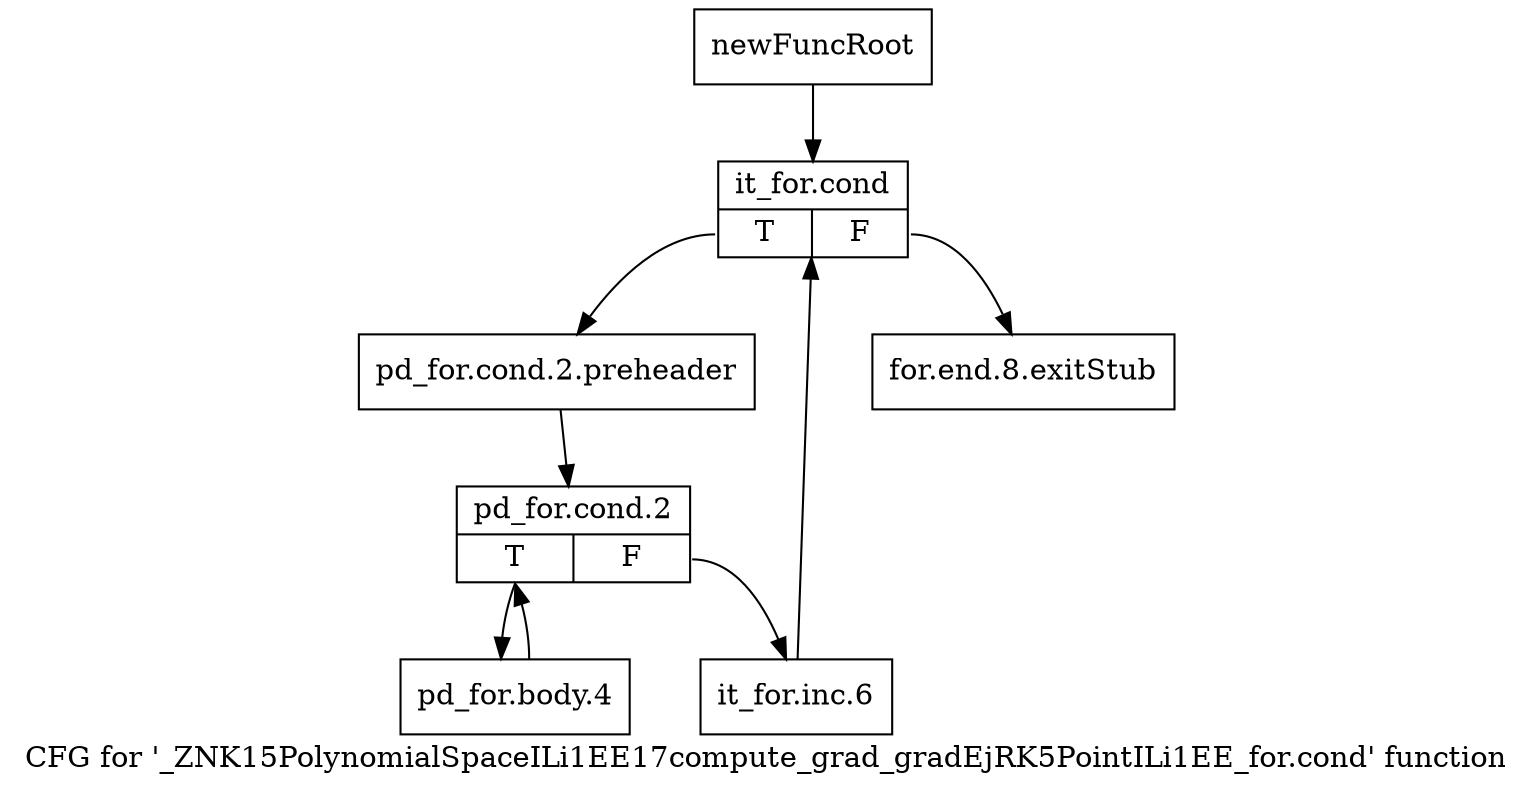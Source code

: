digraph "CFG for '_ZNK15PolynomialSpaceILi1EE17compute_grad_gradEjRK5PointILi1EE_for.cond' function" {
	label="CFG for '_ZNK15PolynomialSpaceILi1EE17compute_grad_gradEjRK5PointILi1EE_for.cond' function";

	Node0x9643be0 [shape=record,label="{newFuncRoot}"];
	Node0x9643be0 -> Node0x9643c80;
	Node0x9643c30 [shape=record,label="{for.end.8.exitStub}"];
	Node0x9643c80 [shape=record,label="{it_for.cond|{<s0>T|<s1>F}}"];
	Node0x9643c80:s0 -> Node0x9643cd0;
	Node0x9643c80:s1 -> Node0x9643c30;
	Node0x9643cd0 [shape=record,label="{pd_for.cond.2.preheader}"];
	Node0x9643cd0 -> Node0x9643d20;
	Node0x9643d20 [shape=record,label="{pd_for.cond.2|{<s0>T|<s1>F}}"];
	Node0x9643d20:s0 -> Node0x9643dc0;
	Node0x9643d20:s1 -> Node0x9643d70;
	Node0x9643d70 [shape=record,label="{it_for.inc.6}"];
	Node0x9643d70 -> Node0x9643c80;
	Node0x9643dc0 [shape=record,label="{pd_for.body.4}"];
	Node0x9643dc0 -> Node0x9643d20;
}
